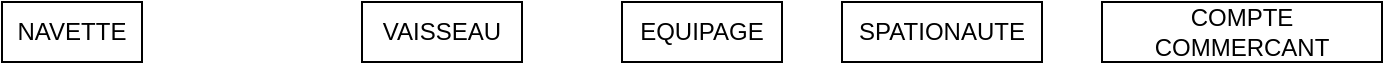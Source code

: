 <mxfile version="22.0.5" type="device">
  <diagram name="Page-1" id="Eg9oQMvYRsQTwpf8CeLY">
    <mxGraphModel dx="913" dy="502" grid="1" gridSize="10" guides="1" tooltips="1" connect="1" arrows="1" fold="1" page="1" pageScale="1" pageWidth="827" pageHeight="1169" math="0" shadow="0">
      <root>
        <mxCell id="0" />
        <mxCell id="1" parent="0" />
        <mxCell id="XfBocAhsxJMQKwtfyh-H-1" value="NAVETTE" style="rounded=0;whiteSpace=wrap;html=1;" vertex="1" parent="1">
          <mxGeometry x="90" y="120" width="70" height="30" as="geometry" />
        </mxCell>
        <mxCell id="XfBocAhsxJMQKwtfyh-H-2" value="VAISSEAU" style="rounded=0;whiteSpace=wrap;html=1;" vertex="1" parent="1">
          <mxGeometry x="270" y="120" width="80" height="30" as="geometry" />
        </mxCell>
        <mxCell id="XfBocAhsxJMQKwtfyh-H-3" value="EQUIPAGE" style="rounded=0;whiteSpace=wrap;html=1;" vertex="1" parent="1">
          <mxGeometry x="400" y="120" width="80" height="30" as="geometry" />
        </mxCell>
        <mxCell id="XfBocAhsxJMQKwtfyh-H-4" value="SPATIONAUTE" style="rounded=0;whiteSpace=wrap;html=1;" vertex="1" parent="1">
          <mxGeometry x="510" y="120" width="100" height="30" as="geometry" />
        </mxCell>
        <mxCell id="XfBocAhsxJMQKwtfyh-H-5" value="COMPTE COMMERCANT" style="rounded=0;whiteSpace=wrap;html=1;" vertex="1" parent="1">
          <mxGeometry x="640" y="120" width="140" height="30" as="geometry" />
        </mxCell>
      </root>
    </mxGraphModel>
  </diagram>
</mxfile>
